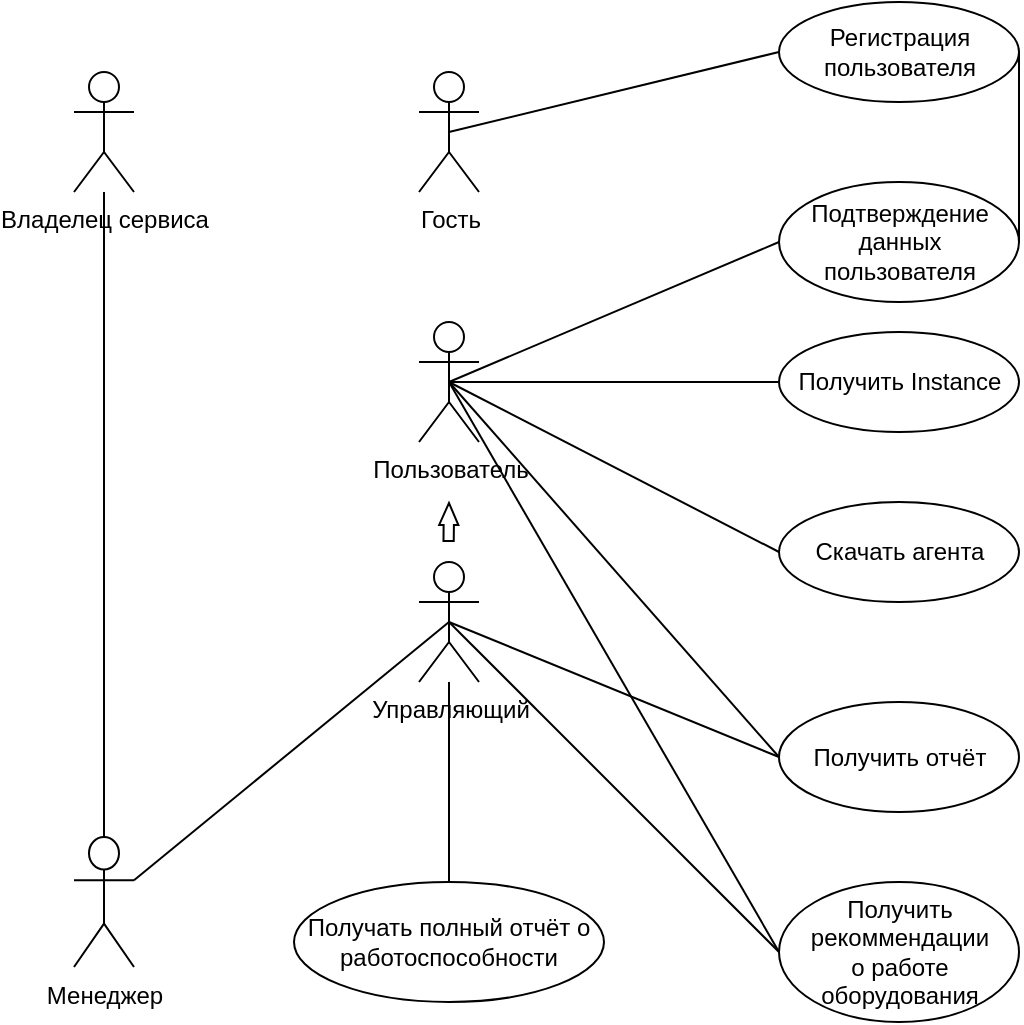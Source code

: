 <mxfile version="20.5.3" type="device"><diagram name="Page-1" id="58cdce13-f638-feb5-8d6f-7d28b1aa9fa0"><mxGraphModel dx="1056" dy="596" grid="1" gridSize="10" guides="1" tooltips="1" connect="1" arrows="1" fold="1" page="1" pageScale="1" pageWidth="1100" pageHeight="850" background="none" math="0" shadow="0"><root><mxCell id="0"/><mxCell id="1" parent="0"/><mxCell id="0CcD9qpglvXBouMYWN6T-1" value="Гость&lt;br&gt;" style="shape=umlActor;verticalLabelPosition=bottom;verticalAlign=top;html=1;outlineConnect=0;" parent="1" vertex="1"><mxGeometry x="242.5" y="65" width="30" height="60" as="geometry"/></mxCell><mxCell id="0CcD9qpglvXBouMYWN6T-4" value="Регистрация пользователя" style="ellipse;whiteSpace=wrap;html=1;" parent="1" vertex="1"><mxGeometry x="422.5" y="30" width="120" height="50" as="geometry"/></mxCell><mxCell id="0CcD9qpglvXBouMYWN6T-13" value="Подтверждение данных пользователя" style="ellipse;whiteSpace=wrap;html=1;" parent="1" vertex="1"><mxGeometry x="422.5" y="120" width="120" height="60" as="geometry"/></mxCell><mxCell id="0CcD9qpglvXBouMYWN6T-14" value="Пользователь&lt;br&gt;" style="shape=umlActor;verticalLabelPosition=bottom;verticalAlign=top;html=1;outlineConnect=0;" parent="1" vertex="1"><mxGeometry x="242.5" y="190" width="30" height="60" as="geometry"/></mxCell><mxCell id="0CcD9qpglvXBouMYWN6T-15" value="Получить Instance" style="ellipse;whiteSpace=wrap;html=1;" parent="1" vertex="1"><mxGeometry x="422.5" y="195" width="120" height="50" as="geometry"/></mxCell><mxCell id="0CcD9qpglvXBouMYWN6T-16" value="Скачать агента" style="ellipse;whiteSpace=wrap;html=1;" parent="1" vertex="1"><mxGeometry x="422.5" y="280" width="120" height="50" as="geometry"/></mxCell><mxCell id="0CcD9qpglvXBouMYWN6T-17" value="Получить отчёт" style="ellipse;whiteSpace=wrap;html=1;" parent="1" vertex="1"><mxGeometry x="422.5" y="380" width="120" height="55" as="geometry"/></mxCell><mxCell id="0CcD9qpglvXBouMYWN6T-18" value="Получить рекоммендации&lt;br&gt;о работе оборудования" style="ellipse;whiteSpace=wrap;html=1;" parent="1" vertex="1"><mxGeometry x="422.5" y="470" width="120" height="70" as="geometry"/></mxCell><mxCell id="0CcD9qpglvXBouMYWN6T-19" value="Управляющий&lt;br&gt;&lt;br&gt;" style="shape=umlActor;verticalLabelPosition=bottom;verticalAlign=top;html=1;outlineConnect=0;" parent="1" vertex="1"><mxGeometry x="242.5" y="310" width="30" height="60" as="geometry"/></mxCell><mxCell id="0CcD9qpglvXBouMYWN6T-24" value="" style="shape=flexArrow;endArrow=classic;html=1;rounded=0;endWidth=3.478;endSize=3.333;width=5.128;" parent="1" edge="1"><mxGeometry width="50" height="50" relative="1" as="geometry"><mxPoint x="257.3" y="300" as="sourcePoint"/><mxPoint x="257.5" y="280" as="targetPoint"/></mxGeometry></mxCell><mxCell id="0CcD9qpglvXBouMYWN6T-25" value="Получать полный отчёт о работоспособности" style="ellipse;whiteSpace=wrap;html=1;" parent="1" vertex="1"><mxGeometry x="180" y="470" width="155" height="60" as="geometry"/></mxCell><mxCell id="0CcD9qpglvXBouMYWN6T-32" value="Менеджер" style="shape=umlActor;verticalLabelPosition=bottom;verticalAlign=top;html=1;outlineConnect=0;" parent="1" vertex="1"><mxGeometry x="70" y="447.5" width="30" height="65" as="geometry"/></mxCell><mxCell id="Im1nea3tPJ0QyFztuWbo-5" value="" style="endArrow=none;html=1;rounded=0;entryX=0;entryY=0.5;entryDx=0;entryDy=0;exitX=0.5;exitY=0.5;exitDx=0;exitDy=0;exitPerimeter=0;" edge="1" parent="1" source="0CcD9qpglvXBouMYWN6T-1" target="0CcD9qpglvXBouMYWN6T-4"><mxGeometry width="50" height="50" relative="1" as="geometry"><mxPoint x="292.5" y="85" as="sourcePoint"/><mxPoint x="392.5" y="105" as="targetPoint"/></mxGeometry></mxCell><mxCell id="Im1nea3tPJ0QyFztuWbo-6" value="" style="endArrow=none;html=1;rounded=0;entryX=1;entryY=0.5;entryDx=0;entryDy=0;exitX=1;exitY=0.5;exitDx=0;exitDy=0;" edge="1" parent="1" source="0CcD9qpglvXBouMYWN6T-4" target="0CcD9qpglvXBouMYWN6T-13"><mxGeometry width="50" height="50" relative="1" as="geometry"><mxPoint x="592.5" y="120" as="sourcePoint"/><mxPoint x="642.5" y="70" as="targetPoint"/></mxGeometry></mxCell><mxCell id="Im1nea3tPJ0QyFztuWbo-8" value="" style="endArrow=none;html=1;rounded=0;entryX=0;entryY=0.5;entryDx=0;entryDy=0;exitX=0.5;exitY=0.5;exitDx=0;exitDy=0;exitPerimeter=0;" edge="1" parent="1" source="0CcD9qpglvXBouMYWN6T-14" target="0CcD9qpglvXBouMYWN6T-15"><mxGeometry width="50" height="50" relative="1" as="geometry"><mxPoint x="332.5" y="240" as="sourcePoint"/><mxPoint x="382.5" y="190" as="targetPoint"/></mxGeometry></mxCell><mxCell id="Im1nea3tPJ0QyFztuWbo-9" value="" style="endArrow=none;html=1;rounded=0;exitX=0.5;exitY=0.5;exitDx=0;exitDy=0;exitPerimeter=0;entryX=0;entryY=0.5;entryDx=0;entryDy=0;" edge="1" parent="1" source="0CcD9qpglvXBouMYWN6T-14" target="0CcD9qpglvXBouMYWN6T-13"><mxGeometry width="50" height="50" relative="1" as="geometry"><mxPoint x="402.5" y="230" as="sourcePoint"/><mxPoint x="452.5" y="180" as="targetPoint"/></mxGeometry></mxCell><mxCell id="Im1nea3tPJ0QyFztuWbo-10" value="" style="endArrow=none;html=1;rounded=0;exitX=0.5;exitY=0.5;exitDx=0;exitDy=0;exitPerimeter=0;entryX=0;entryY=0.5;entryDx=0;entryDy=0;" edge="1" parent="1" source="0CcD9qpglvXBouMYWN6T-14" target="0CcD9qpglvXBouMYWN6T-16"><mxGeometry width="50" height="50" relative="1" as="geometry"><mxPoint x="382.5" y="340" as="sourcePoint"/><mxPoint x="432.5" y="290" as="targetPoint"/></mxGeometry></mxCell><mxCell id="Im1nea3tPJ0QyFztuWbo-11" value="" style="endArrow=none;html=1;rounded=0;exitX=0.5;exitY=0.5;exitDx=0;exitDy=0;exitPerimeter=0;entryX=0;entryY=0.5;entryDx=0;entryDy=0;" edge="1" parent="1" source="0CcD9qpglvXBouMYWN6T-14" target="0CcD9qpglvXBouMYWN6T-17"><mxGeometry width="50" height="50" relative="1" as="geometry"><mxPoint x="452.5" y="330" as="sourcePoint"/><mxPoint x="502.5" y="280" as="targetPoint"/></mxGeometry></mxCell><mxCell id="Im1nea3tPJ0QyFztuWbo-12" value="" style="endArrow=none;html=1;rounded=0;exitX=0.5;exitY=0.5;exitDx=0;exitDy=0;exitPerimeter=0;entryX=0;entryY=0.5;entryDx=0;entryDy=0;" edge="1" parent="1" source="0CcD9qpglvXBouMYWN6T-14" target="0CcD9qpglvXBouMYWN6T-18"><mxGeometry width="50" height="50" relative="1" as="geometry"><mxPoint x="552.5" y="360" as="sourcePoint"/><mxPoint x="602.5" y="310" as="targetPoint"/></mxGeometry></mxCell><mxCell id="Im1nea3tPJ0QyFztuWbo-13" value="" style="endArrow=none;html=1;rounded=0;exitX=0.5;exitY=0.5;exitDx=0;exitDy=0;exitPerimeter=0;entryX=0;entryY=0.5;entryDx=0;entryDy=0;" edge="1" parent="1" source="0CcD9qpglvXBouMYWN6T-19" target="0CcD9qpglvXBouMYWN6T-17"><mxGeometry width="50" height="50" relative="1" as="geometry"><mxPoint x="552.5" y="360" as="sourcePoint"/><mxPoint x="602.5" y="310" as="targetPoint"/></mxGeometry></mxCell><mxCell id="Im1nea3tPJ0QyFztuWbo-14" value="" style="endArrow=none;html=1;rounded=0;exitX=0.5;exitY=0;exitDx=0;exitDy=0;" edge="1" parent="1" source="0CcD9qpglvXBouMYWN6T-25" target="0CcD9qpglvXBouMYWN6T-19"><mxGeometry width="50" height="50" relative="1" as="geometry"><mxPoint x="552.5" y="360" as="sourcePoint"/><mxPoint x="602.5" y="310" as="targetPoint"/></mxGeometry></mxCell><mxCell id="Im1nea3tPJ0QyFztuWbo-15" value="" style="endArrow=none;html=1;rounded=0;exitX=0.5;exitY=0.5;exitDx=0;exitDy=0;exitPerimeter=0;entryX=0;entryY=0.5;entryDx=0;entryDy=0;" edge="1" parent="1" source="0CcD9qpglvXBouMYWN6T-19" target="0CcD9qpglvXBouMYWN6T-18"><mxGeometry width="50" height="50" relative="1" as="geometry"><mxPoint x="552.5" y="320" as="sourcePoint"/><mxPoint x="602.5" y="270" as="targetPoint"/></mxGeometry></mxCell><mxCell id="Im1nea3tPJ0QyFztuWbo-18" value="Владелец сервиса" style="shape=umlActor;verticalLabelPosition=bottom;verticalAlign=top;html=1;outlineConnect=0;" vertex="1" parent="1"><mxGeometry x="70" y="65" width="30" height="60" as="geometry"/></mxCell><mxCell id="Im1nea3tPJ0QyFztuWbo-19" value="" style="endArrow=none;html=1;rounded=0;exitX=0.5;exitY=0;exitDx=0;exitDy=0;exitPerimeter=0;" edge="1" parent="1" source="0CcD9qpglvXBouMYWN6T-32" target="Im1nea3tPJ0QyFztuWbo-18"><mxGeometry width="50" height="50" relative="1" as="geometry"><mxPoint x="-112.5" y="235" as="sourcePoint"/><mxPoint x="47.5" y="175" as="targetPoint"/></mxGeometry></mxCell><mxCell id="Im1nea3tPJ0QyFztuWbo-20" value="" style="endArrow=none;html=1;rounded=0;exitX=1;exitY=0.333;exitDx=0;exitDy=0;exitPerimeter=0;entryX=0.5;entryY=0.5;entryDx=0;entryDy=0;entryPerimeter=0;" edge="1" parent="1" source="0CcD9qpglvXBouMYWN6T-32" target="0CcD9qpglvXBouMYWN6T-19"><mxGeometry width="50" height="50" relative="1" as="geometry"><mxPoint x="350" y="310" as="sourcePoint"/><mxPoint x="400" y="260" as="targetPoint"/></mxGeometry></mxCell></root></mxGraphModel></diagram></mxfile>